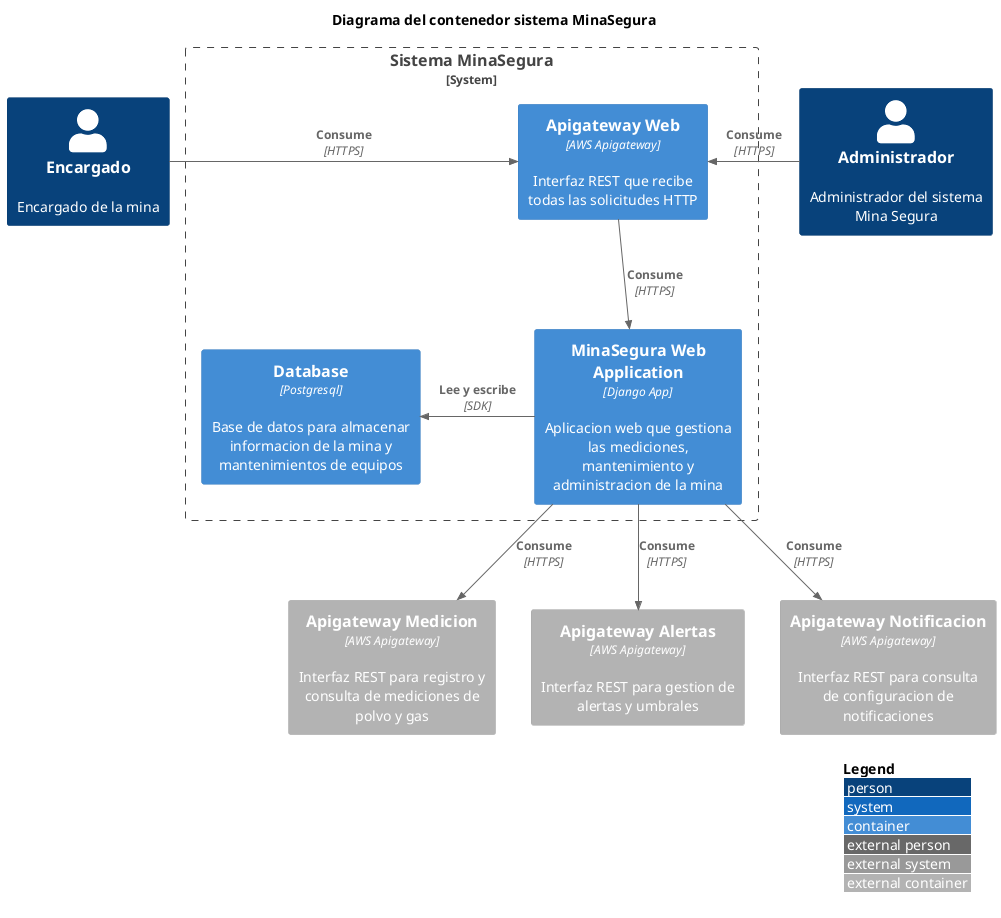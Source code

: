 @startuml minasegura_container_web
!include <C4/C4_Container>

LAYOUT_WITH_LEGEND()

title Diagrama del contenedor sistema MinaSegura

Person(encargado_mina, "Encargado", "Encargado de la mina")
Person(admin, "Administrador", "Administrador del sistema Mina Segura")

System_Boundary(c1, "Sistema MinaSegura") {
    Container(web_api, "Apigateway Web", "AWS Apigateway", "Interfaz REST que recibe todas las solicitudes HTTP")
    Container(web_lambda, "MinaSegura Web Application", "Django App", "Aplicacion web que gestiona las mediciones, mantenimiento y administracion de la mina")
    Container(web_db, "Database", "Postgresql", "Base de datos para almacenar informacion de la mina y mantenimientos de equipos")
}
Container_Ext(private_api_medicion, "Apigateway Medicion", "AWS Apigateway", "Interfaz REST para registro y consulta de mediciones de polvo y gas")
Container_Ext(private_api_alertas, "Apigateway Alertas", "AWS Apigateway", "Interfaz REST para gestion de alertas y umbrales")
Container_Ext(private_api_notificacion, "Apigateway Notificacion", "AWS Apigateway", "Interfaz REST para consulta de configuracion de notificaciones")

Rel_R(encargado_mina, web_api, "Consume", "HTTPS")
Rel_R(admin, web_api, "Consume", "HTTPS")
Rel(web_api, web_lambda, "Consume", "HTTPS")
Rel_L(web_lambda, web_db, "Lee y escribe", "SDK")
Rel(web_lambda, private_api_medicion, "Consume", "HTTPS")
Rel(web_lambda, private_api_alertas, "Consume", "HTTPS")
Rel(web_lambda, private_api_notificacion, "Consume", "HTTPS")

@enduml
